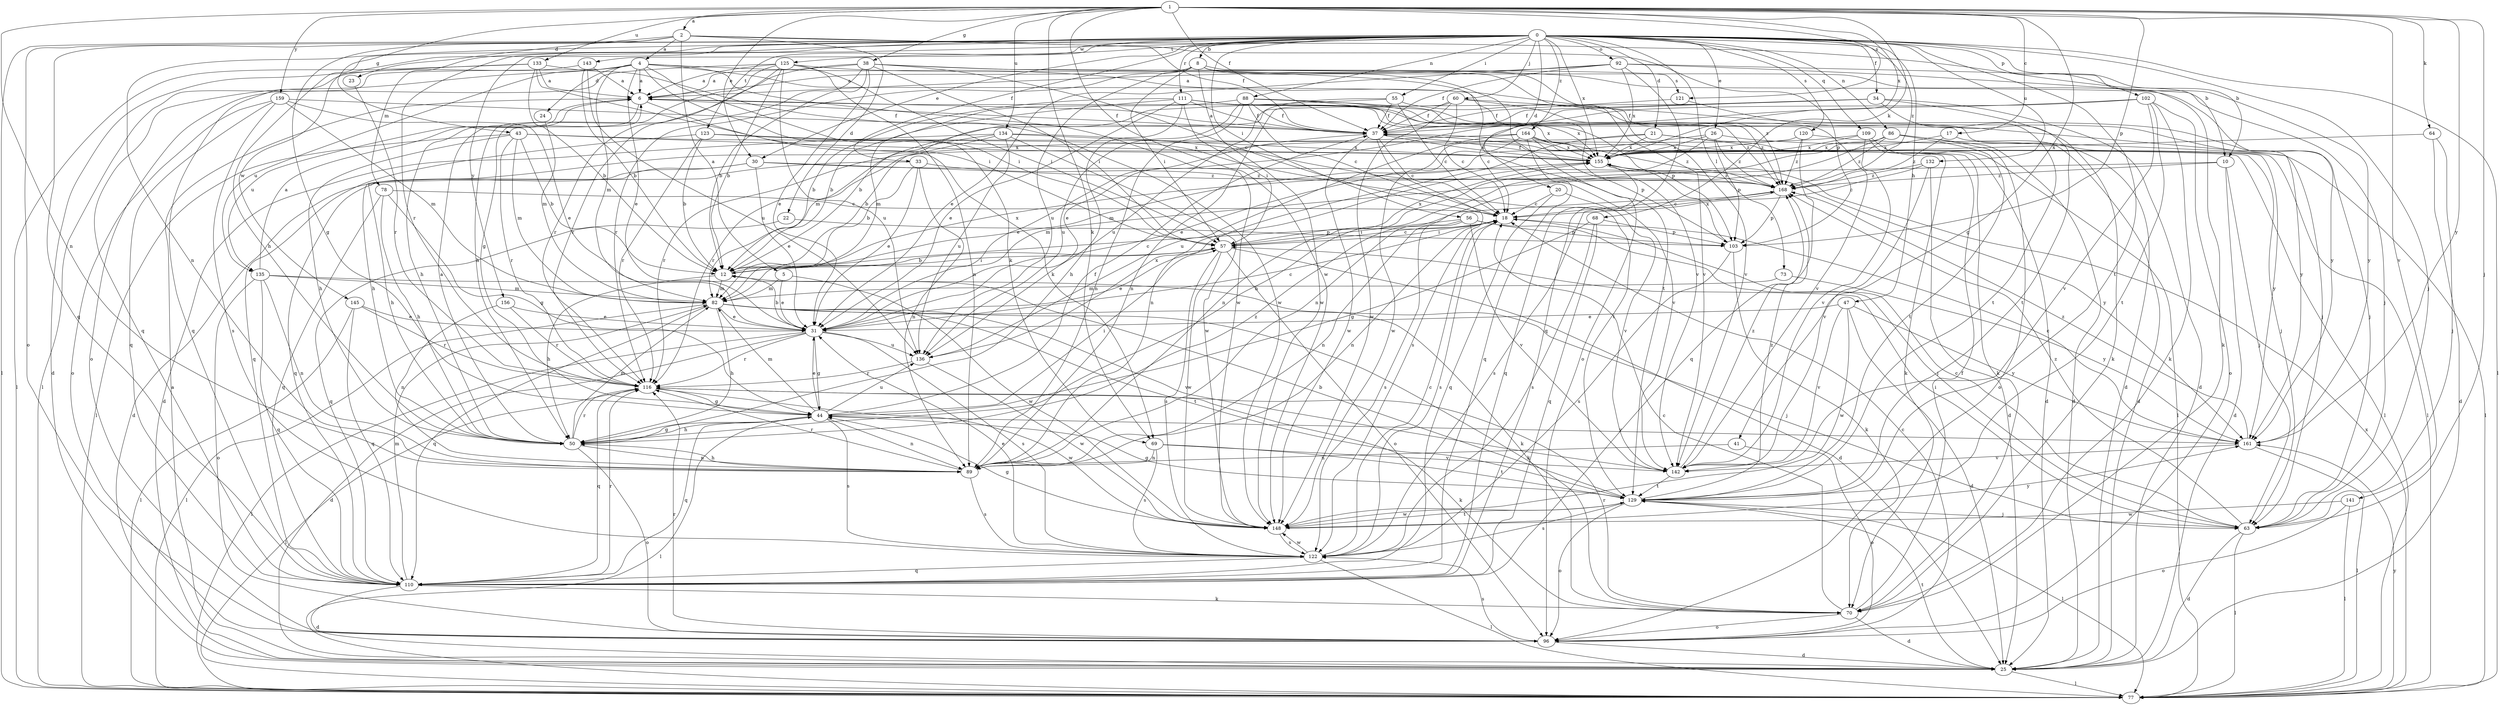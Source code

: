 strict digraph  {
0;
1;
2;
4;
5;
6;
8;
10;
12;
17;
18;
20;
21;
22;
23;
24;
25;
26;
30;
31;
33;
34;
37;
38;
41;
43;
44;
47;
50;
55;
56;
57;
60;
63;
64;
68;
69;
70;
73;
77;
78;
82;
86;
88;
89;
92;
96;
102;
103;
109;
110;
111;
116;
120;
121;
122;
123;
125;
129;
132;
133;
134;
135;
136;
141;
142;
143;
145;
148;
155;
156;
159;
161;
164;
168;
0 -> 8  [label=b];
0 -> 10  [label=b];
0 -> 20  [label=d];
0 -> 21  [label=d];
0 -> 26  [label=e];
0 -> 30  [label=e];
0 -> 33  [label=f];
0 -> 34  [label=f];
0 -> 47  [label=h];
0 -> 50  [label=h];
0 -> 55  [label=i];
0 -> 56  [label=i];
0 -> 60  [label=j];
0 -> 63  [label=j];
0 -> 73  [label=l];
0 -> 77  [label=l];
0 -> 78  [label=m];
0 -> 86  [label=n];
0 -> 88  [label=n];
0 -> 89  [label=n];
0 -> 92  [label=o];
0 -> 96  [label=o];
0 -> 102  [label=p];
0 -> 109  [label=q];
0 -> 110  [label=q];
0 -> 111  [label=r];
0 -> 116  [label=r];
0 -> 120  [label=s];
0 -> 123  [label=t];
0 -> 125  [label=t];
0 -> 129  [label=t];
0 -> 132  [label=u];
0 -> 143  [label=w];
0 -> 145  [label=w];
0 -> 155  [label=x];
0 -> 156  [label=y];
0 -> 164  [label=z];
0 -> 168  [label=z];
1 -> 2  [label=a];
1 -> 17  [label=c];
1 -> 30  [label=e];
1 -> 37  [label=f];
1 -> 38  [label=g];
1 -> 41  [label=g];
1 -> 43  [label=g];
1 -> 63  [label=j];
1 -> 64  [label=k];
1 -> 68  [label=k];
1 -> 69  [label=k];
1 -> 89  [label=n];
1 -> 103  [label=p];
1 -> 121  [label=s];
1 -> 133  [label=u];
1 -> 134  [label=u];
1 -> 141  [label=v];
1 -> 148  [label=w];
1 -> 155  [label=x];
1 -> 159  [label=y];
1 -> 161  [label=y];
2 -> 4  [label=a];
2 -> 5  [label=a];
2 -> 10  [label=b];
2 -> 22  [label=d];
2 -> 23  [label=d];
2 -> 37  [label=f];
2 -> 44  [label=g];
2 -> 77  [label=l];
2 -> 103  [label=p];
4 -> 6  [label=a];
4 -> 24  [label=d];
4 -> 31  [label=e];
4 -> 57  [label=i];
4 -> 69  [label=k];
4 -> 77  [label=l];
4 -> 82  [label=m];
4 -> 110  [label=q];
4 -> 135  [label=u];
4 -> 142  [label=v];
4 -> 148  [label=w];
4 -> 168  [label=z];
5 -> 31  [label=e];
5 -> 82  [label=m];
5 -> 148  [label=w];
6 -> 37  [label=f];
6 -> 50  [label=h];
6 -> 69  [label=k];
6 -> 135  [label=u];
6 -> 161  [label=y];
8 -> 6  [label=a];
8 -> 57  [label=i];
8 -> 70  [label=k];
8 -> 96  [label=o];
8 -> 116  [label=r];
8 -> 121  [label=s];
8 -> 136  [label=u];
8 -> 142  [label=v];
8 -> 148  [label=w];
10 -> 25  [label=d];
10 -> 63  [label=j];
10 -> 82  [label=m];
10 -> 168  [label=z];
12 -> 18  [label=c];
12 -> 50  [label=h];
12 -> 57  [label=i];
12 -> 82  [label=m];
12 -> 155  [label=x];
17 -> 25  [label=d];
17 -> 155  [label=x];
17 -> 168  [label=z];
18 -> 57  [label=i];
18 -> 89  [label=n];
18 -> 122  [label=s];
20 -> 18  [label=c];
20 -> 110  [label=q];
20 -> 142  [label=v];
21 -> 31  [label=e];
21 -> 63  [label=j];
21 -> 89  [label=n];
21 -> 155  [label=x];
21 -> 161  [label=y];
22 -> 103  [label=p];
22 -> 110  [label=q];
23 -> 116  [label=r];
24 -> 82  [label=m];
25 -> 6  [label=a];
25 -> 77  [label=l];
25 -> 129  [label=t];
26 -> 77  [label=l];
26 -> 82  [label=m];
26 -> 89  [label=n];
26 -> 103  [label=p];
26 -> 155  [label=x];
26 -> 168  [label=z];
30 -> 25  [label=d];
30 -> 31  [label=e];
30 -> 50  [label=h];
30 -> 161  [label=y];
30 -> 168  [label=z];
31 -> 12  [label=b];
31 -> 18  [label=c];
31 -> 25  [label=d];
31 -> 44  [label=g];
31 -> 77  [label=l];
31 -> 116  [label=r];
31 -> 122  [label=s];
31 -> 136  [label=u];
33 -> 12  [label=b];
33 -> 31  [label=e];
33 -> 89  [label=n];
33 -> 110  [label=q];
33 -> 168  [label=z];
34 -> 25  [label=d];
34 -> 31  [label=e];
34 -> 37  [label=f];
34 -> 70  [label=k];
34 -> 82  [label=m];
34 -> 129  [label=t];
37 -> 6  [label=a];
37 -> 18  [label=c];
37 -> 31  [label=e];
37 -> 70  [label=k];
37 -> 122  [label=s];
37 -> 148  [label=w];
37 -> 155  [label=x];
38 -> 6  [label=a];
38 -> 12  [label=b];
38 -> 18  [label=c];
38 -> 31  [label=e];
38 -> 44  [label=g];
38 -> 57  [label=i];
38 -> 116  [label=r];
38 -> 129  [label=t];
38 -> 142  [label=v];
41 -> 89  [label=n];
41 -> 96  [label=o];
43 -> 12  [label=b];
43 -> 50  [label=h];
43 -> 77  [label=l];
43 -> 82  [label=m];
43 -> 116  [label=r];
43 -> 129  [label=t];
43 -> 155  [label=x];
44 -> 31  [label=e];
44 -> 37  [label=f];
44 -> 50  [label=h];
44 -> 57  [label=i];
44 -> 77  [label=l];
44 -> 82  [label=m];
44 -> 89  [label=n];
44 -> 110  [label=q];
44 -> 122  [label=s];
44 -> 136  [label=u];
44 -> 161  [label=y];
47 -> 25  [label=d];
47 -> 31  [label=e];
47 -> 142  [label=v];
47 -> 148  [label=w];
47 -> 161  [label=y];
50 -> 6  [label=a];
50 -> 44  [label=g];
50 -> 82  [label=m];
50 -> 89  [label=n];
50 -> 96  [label=o];
50 -> 116  [label=r];
50 -> 168  [label=z];
55 -> 12  [label=b];
55 -> 18  [label=c];
55 -> 37  [label=f];
55 -> 63  [label=j];
55 -> 136  [label=u];
56 -> 57  [label=i];
56 -> 63  [label=j];
56 -> 89  [label=n];
56 -> 103  [label=p];
56 -> 122  [label=s];
56 -> 142  [label=v];
57 -> 12  [label=b];
57 -> 18  [label=c];
57 -> 25  [label=d];
57 -> 31  [label=e];
57 -> 96  [label=o];
57 -> 122  [label=s];
57 -> 148  [label=w];
57 -> 155  [label=x];
60 -> 18  [label=c];
60 -> 37  [label=f];
60 -> 63  [label=j];
60 -> 89  [label=n];
60 -> 148  [label=w];
60 -> 168  [label=z];
63 -> 18  [label=c];
63 -> 25  [label=d];
63 -> 57  [label=i];
63 -> 77  [label=l];
63 -> 168  [label=z];
64 -> 25  [label=d];
64 -> 63  [label=j];
64 -> 155  [label=x];
68 -> 44  [label=g];
68 -> 103  [label=p];
68 -> 110  [label=q];
68 -> 122  [label=s];
69 -> 89  [label=n];
69 -> 122  [label=s];
69 -> 129  [label=t];
69 -> 142  [label=v];
70 -> 18  [label=c];
70 -> 25  [label=d];
70 -> 37  [label=f];
70 -> 96  [label=o];
70 -> 116  [label=r];
73 -> 82  [label=m];
73 -> 161  [label=y];
77 -> 155  [label=x];
77 -> 161  [label=y];
78 -> 18  [label=c];
78 -> 44  [label=g];
78 -> 50  [label=h];
78 -> 110  [label=q];
82 -> 31  [label=e];
82 -> 50  [label=h];
82 -> 63  [label=j];
82 -> 70  [label=k];
82 -> 77  [label=l];
82 -> 110  [label=q];
82 -> 129  [label=t];
82 -> 142  [label=v];
86 -> 25  [label=d];
86 -> 50  [label=h];
86 -> 89  [label=n];
86 -> 96  [label=o];
86 -> 129  [label=t];
86 -> 155  [label=x];
86 -> 168  [label=z];
88 -> 12  [label=b];
88 -> 18  [label=c];
88 -> 25  [label=d];
88 -> 37  [label=f];
88 -> 89  [label=n];
88 -> 136  [label=u];
88 -> 142  [label=v];
88 -> 155  [label=x];
89 -> 50  [label=h];
89 -> 116  [label=r];
89 -> 122  [label=s];
92 -> 6  [label=a];
92 -> 31  [label=e];
92 -> 37  [label=f];
92 -> 63  [label=j];
92 -> 110  [label=q];
92 -> 155  [label=x];
92 -> 161  [label=y];
96 -> 18  [label=c];
96 -> 25  [label=d];
96 -> 116  [label=r];
96 -> 122  [label=s];
102 -> 18  [label=c];
102 -> 37  [label=f];
102 -> 70  [label=k];
102 -> 96  [label=o];
102 -> 129  [label=t];
102 -> 142  [label=v];
103 -> 70  [label=k];
103 -> 122  [label=s];
103 -> 155  [label=x];
109 -> 25  [label=d];
109 -> 77  [label=l];
109 -> 116  [label=r];
109 -> 142  [label=v];
109 -> 155  [label=x];
110 -> 25  [label=d];
110 -> 70  [label=k];
110 -> 82  [label=m];
110 -> 116  [label=r];
111 -> 12  [label=b];
111 -> 31  [label=e];
111 -> 37  [label=f];
111 -> 50  [label=h];
111 -> 57  [label=i];
111 -> 82  [label=m];
111 -> 103  [label=p];
111 -> 155  [label=x];
111 -> 168  [label=z];
116 -> 44  [label=g];
116 -> 70  [label=k];
116 -> 77  [label=l];
116 -> 110  [label=q];
116 -> 148  [label=w];
120 -> 77  [label=l];
120 -> 110  [label=q];
120 -> 155  [label=x];
120 -> 168  [label=z];
121 -> 37  [label=f];
121 -> 129  [label=t];
122 -> 18  [label=c];
122 -> 31  [label=e];
122 -> 77  [label=l];
122 -> 110  [label=q];
122 -> 148  [label=w];
123 -> 12  [label=b];
123 -> 70  [label=k];
123 -> 110  [label=q];
123 -> 116  [label=r];
123 -> 155  [label=x];
125 -> 6  [label=a];
125 -> 12  [label=b];
125 -> 50  [label=h];
125 -> 57  [label=i];
125 -> 89  [label=n];
125 -> 96  [label=o];
125 -> 116  [label=r];
125 -> 136  [label=u];
125 -> 161  [label=y];
129 -> 12  [label=b];
129 -> 44  [label=g];
129 -> 63  [label=j];
129 -> 77  [label=l];
129 -> 96  [label=o];
129 -> 122  [label=s];
129 -> 148  [label=w];
129 -> 168  [label=z];
132 -> 18  [label=c];
132 -> 25  [label=d];
132 -> 142  [label=v];
132 -> 168  [label=z];
133 -> 6  [label=a];
133 -> 12  [label=b];
133 -> 25  [label=d];
133 -> 57  [label=i];
133 -> 77  [label=l];
133 -> 148  [label=w];
134 -> 12  [label=b];
134 -> 25  [label=d];
134 -> 50  [label=h];
134 -> 136  [label=u];
134 -> 142  [label=v];
134 -> 148  [label=w];
134 -> 155  [label=x];
135 -> 6  [label=a];
135 -> 70  [label=k];
135 -> 82  [label=m];
135 -> 89  [label=n];
135 -> 96  [label=o];
135 -> 110  [label=q];
136 -> 116  [label=r];
136 -> 148  [label=w];
136 -> 155  [label=x];
141 -> 77  [label=l];
141 -> 96  [label=o];
141 -> 148  [label=w];
142 -> 129  [label=t];
142 -> 168  [label=z];
143 -> 6  [label=a];
143 -> 12  [label=b];
143 -> 110  [label=q];
143 -> 136  [label=u];
145 -> 31  [label=e];
145 -> 77  [label=l];
145 -> 110  [label=q];
145 -> 116  [label=r];
148 -> 44  [label=g];
148 -> 122  [label=s];
148 -> 129  [label=t];
148 -> 161  [label=y];
155 -> 37  [label=f];
155 -> 110  [label=q];
155 -> 168  [label=z];
156 -> 31  [label=e];
156 -> 89  [label=n];
156 -> 116  [label=r];
159 -> 31  [label=e];
159 -> 37  [label=f];
159 -> 82  [label=m];
159 -> 96  [label=o];
159 -> 110  [label=q];
159 -> 122  [label=s];
161 -> 18  [label=c];
161 -> 77  [label=l];
161 -> 142  [label=v];
161 -> 168  [label=z];
164 -> 77  [label=l];
164 -> 103  [label=p];
164 -> 110  [label=q];
164 -> 116  [label=r];
164 -> 136  [label=u];
164 -> 148  [label=w];
164 -> 155  [label=x];
164 -> 168  [label=z];
168 -> 18  [label=c];
168 -> 103  [label=p];
168 -> 122  [label=s];
}
